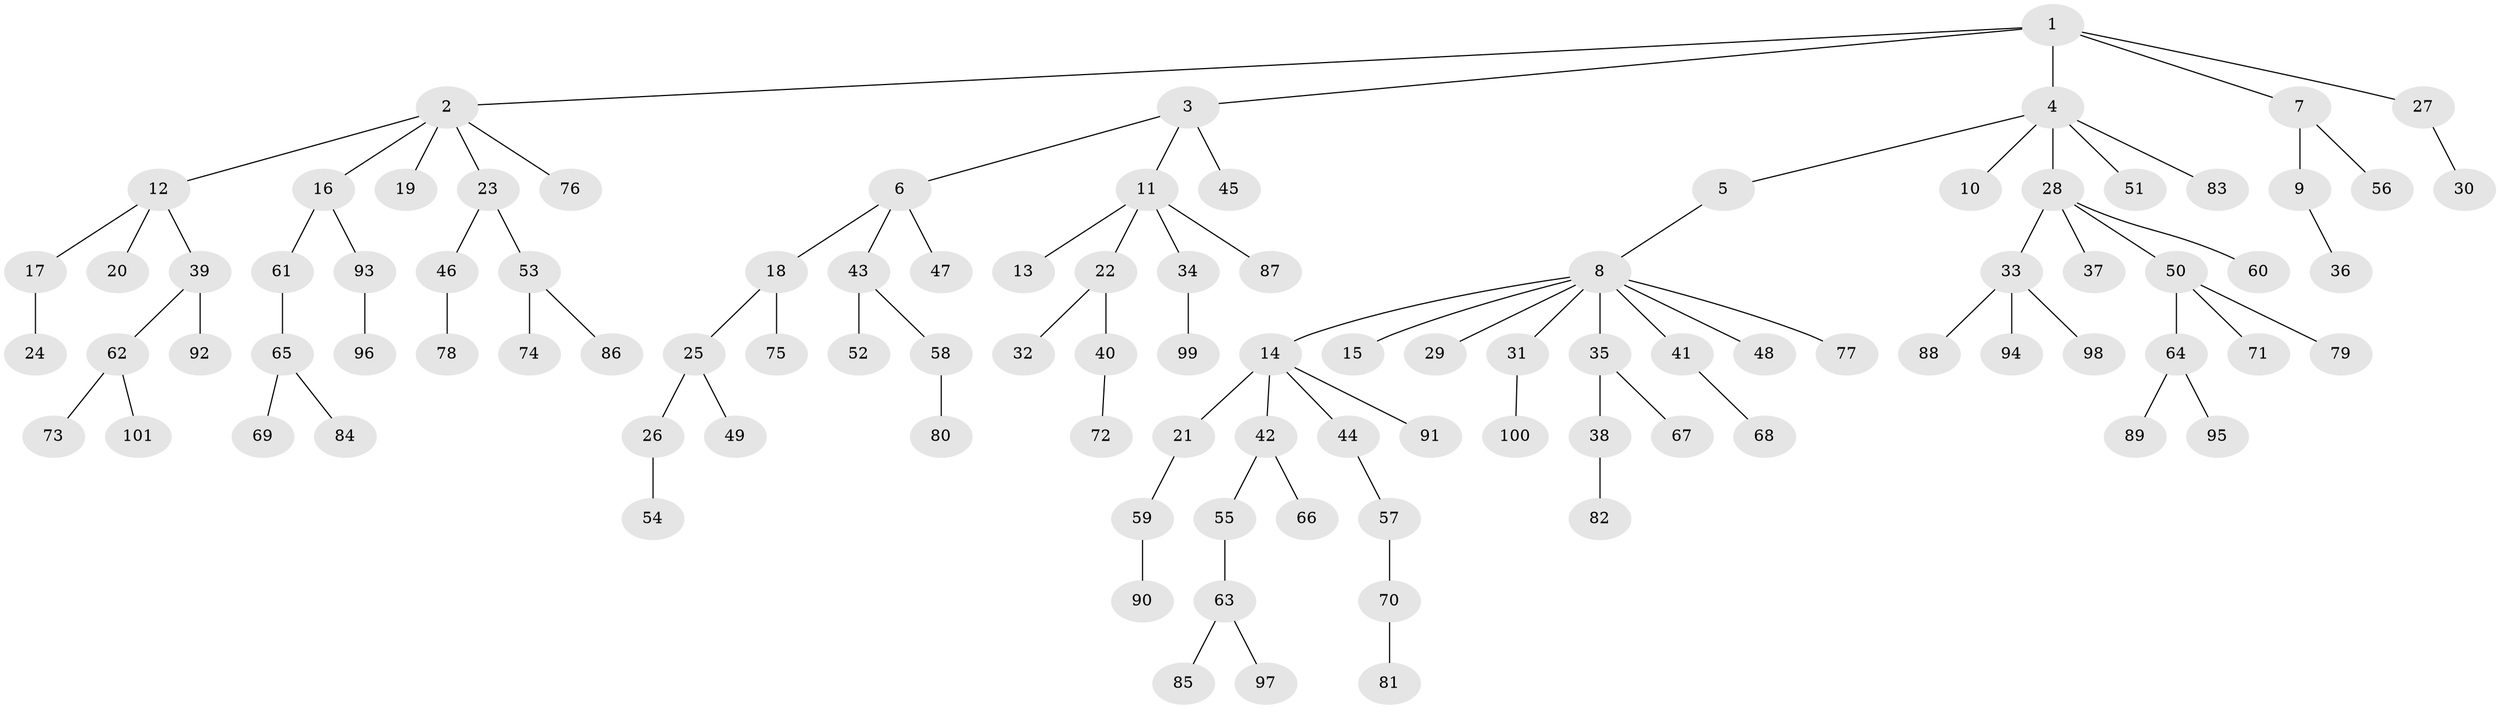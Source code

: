 // coarse degree distribution, {1: 0.7333333333333333, 2: 0.2, 4: 0.03333333333333333, 5: 0.016666666666666666, 37: 0.016666666666666666}
// Generated by graph-tools (version 1.1) at 2025/57/03/04/25 21:57:07]
// undirected, 101 vertices, 100 edges
graph export_dot {
graph [start="1"]
  node [color=gray90,style=filled];
  1;
  2;
  3;
  4;
  5;
  6;
  7;
  8;
  9;
  10;
  11;
  12;
  13;
  14;
  15;
  16;
  17;
  18;
  19;
  20;
  21;
  22;
  23;
  24;
  25;
  26;
  27;
  28;
  29;
  30;
  31;
  32;
  33;
  34;
  35;
  36;
  37;
  38;
  39;
  40;
  41;
  42;
  43;
  44;
  45;
  46;
  47;
  48;
  49;
  50;
  51;
  52;
  53;
  54;
  55;
  56;
  57;
  58;
  59;
  60;
  61;
  62;
  63;
  64;
  65;
  66;
  67;
  68;
  69;
  70;
  71;
  72;
  73;
  74;
  75;
  76;
  77;
  78;
  79;
  80;
  81;
  82;
  83;
  84;
  85;
  86;
  87;
  88;
  89;
  90;
  91;
  92;
  93;
  94;
  95;
  96;
  97;
  98;
  99;
  100;
  101;
  1 -- 2;
  1 -- 3;
  1 -- 4;
  1 -- 7;
  1 -- 27;
  2 -- 12;
  2 -- 16;
  2 -- 19;
  2 -- 23;
  2 -- 76;
  3 -- 6;
  3 -- 11;
  3 -- 45;
  4 -- 5;
  4 -- 10;
  4 -- 28;
  4 -- 51;
  4 -- 83;
  5 -- 8;
  6 -- 18;
  6 -- 43;
  6 -- 47;
  7 -- 9;
  7 -- 56;
  8 -- 14;
  8 -- 15;
  8 -- 29;
  8 -- 31;
  8 -- 35;
  8 -- 41;
  8 -- 48;
  8 -- 77;
  9 -- 36;
  11 -- 13;
  11 -- 22;
  11 -- 34;
  11 -- 87;
  12 -- 17;
  12 -- 20;
  12 -- 39;
  14 -- 21;
  14 -- 42;
  14 -- 44;
  14 -- 91;
  16 -- 61;
  16 -- 93;
  17 -- 24;
  18 -- 25;
  18 -- 75;
  21 -- 59;
  22 -- 32;
  22 -- 40;
  23 -- 46;
  23 -- 53;
  25 -- 26;
  25 -- 49;
  26 -- 54;
  27 -- 30;
  28 -- 33;
  28 -- 37;
  28 -- 50;
  28 -- 60;
  31 -- 100;
  33 -- 88;
  33 -- 94;
  33 -- 98;
  34 -- 99;
  35 -- 38;
  35 -- 67;
  38 -- 82;
  39 -- 62;
  39 -- 92;
  40 -- 72;
  41 -- 68;
  42 -- 55;
  42 -- 66;
  43 -- 52;
  43 -- 58;
  44 -- 57;
  46 -- 78;
  50 -- 64;
  50 -- 71;
  50 -- 79;
  53 -- 74;
  53 -- 86;
  55 -- 63;
  57 -- 70;
  58 -- 80;
  59 -- 90;
  61 -- 65;
  62 -- 73;
  62 -- 101;
  63 -- 85;
  63 -- 97;
  64 -- 89;
  64 -- 95;
  65 -- 69;
  65 -- 84;
  70 -- 81;
  93 -- 96;
}
